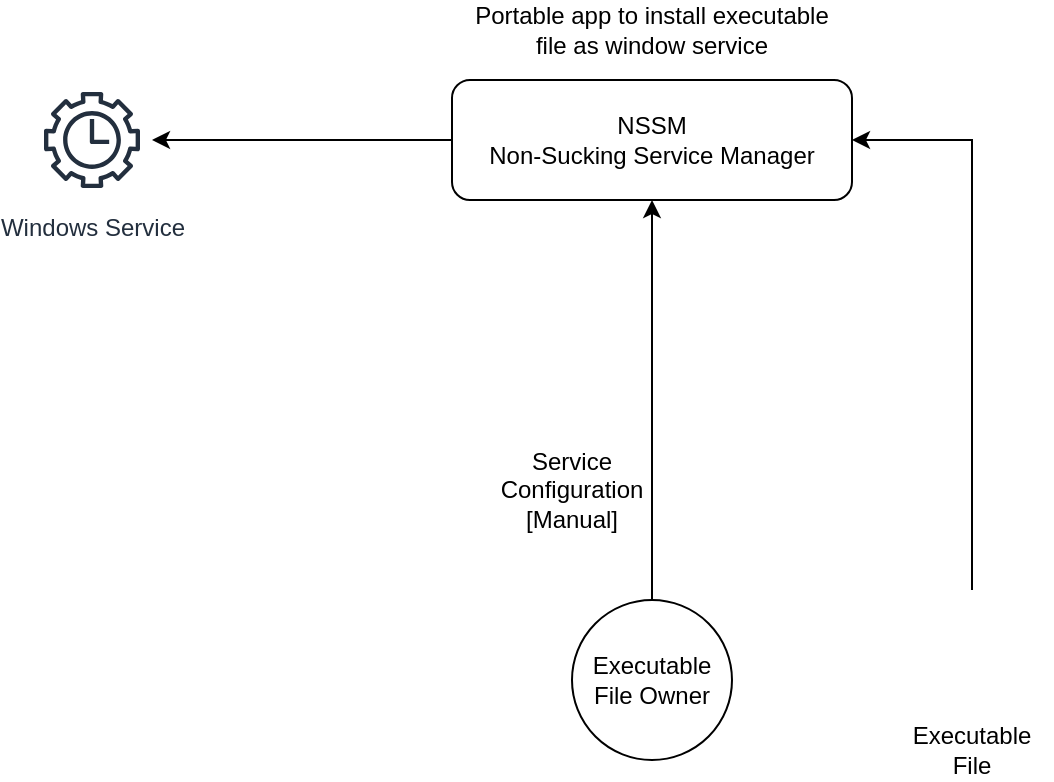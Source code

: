 <mxfile version="22.1.18" type="github">
  <diagram name="Page-1" id="K_Bx_-tKghzcoAmssN-k">
    <mxGraphModel dx="1434" dy="746" grid="1" gridSize="10" guides="1" tooltips="1" connect="1" arrows="1" fold="1" page="1" pageScale="1" pageWidth="850" pageHeight="1100" math="0" shadow="0">
      <root>
        <mxCell id="0" />
        <mxCell id="1" parent="0" />
        <mxCell id="DX6mClIWoc0_fIdekHX5-1" value="NSSM&lt;br&gt;Non-Sucking Service Manager" style="rounded=1;whiteSpace=wrap;html=1;" vertex="1" parent="1">
          <mxGeometry x="360" y="300" width="200" height="60" as="geometry" />
        </mxCell>
        <mxCell id="DX6mClIWoc0_fIdekHX5-2" value="Executable File Owner" style="ellipse;whiteSpace=wrap;html=1;aspect=fixed;" vertex="1" parent="1">
          <mxGeometry x="420" y="560" width="80" height="80" as="geometry" />
        </mxCell>
        <mxCell id="DX6mClIWoc0_fIdekHX5-3" value="Portable app to install executable file as window service" style="text;html=1;strokeColor=none;fillColor=none;align=center;verticalAlign=middle;whiteSpace=wrap;rounded=0;" vertex="1" parent="1">
          <mxGeometry x="370" y="260" width="180" height="30" as="geometry" />
        </mxCell>
        <mxCell id="DX6mClIWoc0_fIdekHX5-4" value="" style="endArrow=classic;html=1;rounded=0;" edge="1" parent="1" source="DX6mClIWoc0_fIdekHX5-2">
          <mxGeometry width="50" height="50" relative="1" as="geometry">
            <mxPoint x="400" y="410" as="sourcePoint" />
            <mxPoint x="460" y="360" as="targetPoint" />
          </mxGeometry>
        </mxCell>
        <mxCell id="DX6mClIWoc0_fIdekHX5-6" value="" style="shape=image;html=1;verticalAlign=top;verticalLabelPosition=bottom;labelBackgroundColor=#ffffff;imageAspect=0;aspect=fixed;image=https://cdn3.iconfinder.com/data/icons/transformers/ms-dos-batch-file.png" vertex="1" parent="1">
          <mxGeometry x="580" y="555" width="80" height="80" as="geometry" />
        </mxCell>
        <mxCell id="DX6mClIWoc0_fIdekHX5-7" value="Service Configuration [Manual]" style="text;html=1;strokeColor=none;fillColor=none;align=center;verticalAlign=middle;whiteSpace=wrap;rounded=0;" vertex="1" parent="1">
          <mxGeometry x="390" y="490" width="60" height="30" as="geometry" />
        </mxCell>
        <mxCell id="DX6mClIWoc0_fIdekHX5-8" value="Executable File" style="text;html=1;strokeColor=none;fillColor=none;align=center;verticalAlign=middle;whiteSpace=wrap;rounded=0;" vertex="1" parent="1">
          <mxGeometry x="590" y="620" width="60" height="30" as="geometry" />
        </mxCell>
        <mxCell id="DX6mClIWoc0_fIdekHX5-10" value="" style="endArrow=classic;html=1;rounded=0;entryX=1;entryY=0.5;entryDx=0;entryDy=0;exitX=0.5;exitY=0;exitDx=0;exitDy=0;" edge="1" parent="1" source="DX6mClIWoc0_fIdekHX5-6" target="DX6mClIWoc0_fIdekHX5-1">
          <mxGeometry width="50" height="50" relative="1" as="geometry">
            <mxPoint x="620" y="520" as="sourcePoint" />
            <mxPoint x="450" y="360" as="targetPoint" />
            <Array as="points">
              <mxPoint x="620" y="500" />
              <mxPoint x="620" y="330" />
            </Array>
          </mxGeometry>
        </mxCell>
        <mxCell id="DX6mClIWoc0_fIdekHX5-12" value="Windows Service" style="sketch=0;outlineConnect=0;fontColor=#232F3E;gradientColor=none;strokeColor=#232F3E;fillColor=#ffffff;dashed=0;verticalLabelPosition=bottom;verticalAlign=top;align=center;html=1;fontSize=12;fontStyle=0;aspect=fixed;shape=mxgraph.aws4.resourceIcon;resIcon=mxgraph.aws4.maintenance_windows;" vertex="1" parent="1">
          <mxGeometry x="150" y="300" width="60" height="60" as="geometry" />
        </mxCell>
        <mxCell id="DX6mClIWoc0_fIdekHX5-13" value="" style="endArrow=classic;html=1;rounded=0;exitX=0;exitY=0.5;exitDx=0;exitDy=0;" edge="1" parent="1" source="DX6mClIWoc0_fIdekHX5-1" target="DX6mClIWoc0_fIdekHX5-12">
          <mxGeometry width="50" height="50" relative="1" as="geometry">
            <mxPoint x="400" y="410" as="sourcePoint" />
            <mxPoint x="450" y="360" as="targetPoint" />
          </mxGeometry>
        </mxCell>
      </root>
    </mxGraphModel>
  </diagram>
</mxfile>
